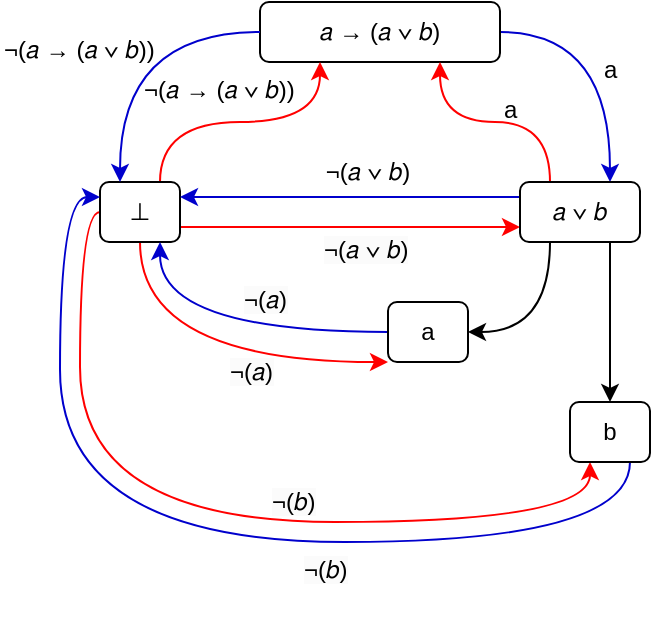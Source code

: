 <mxfile version="26.0.6">
  <diagram name="Page-1" id="xb1x8g2PjKU-hLGdabT4">
    <mxGraphModel dx="724" dy="360" grid="0" gridSize="10" guides="1" tooltips="1" connect="1" arrows="1" fold="1" page="1" pageScale="1" pageWidth="827" pageHeight="1169" math="0" shadow="0">
      <root>
        <mxCell id="0" />
        <mxCell id="1" parent="0" />
        <mxCell id="IyBeB_psikn_7_9F4oAx-8" style="edgeStyle=orthogonalEdgeStyle;rounded=0;orthogonalLoop=1;jettySize=auto;html=1;entryX=0.75;entryY=0;entryDx=0;entryDy=0;curved=1;exitX=1;exitY=0.5;exitDx=0;exitDy=0;fillColor=#dae8fc;strokeColor=#0000CC;fontColor=#0000CC;" edge="1" parent="1" source="IyBeB_psikn_7_9F4oAx-1" target="IyBeB_psikn_7_9F4oAx-3">
          <mxGeometry relative="1" as="geometry" />
        </mxCell>
        <mxCell id="IyBeB_psikn_7_9F4oAx-1" value="𝑎 → (𝑎 ∨ 𝑏)" style="rounded=1;whiteSpace=wrap;html=1;" vertex="1" parent="1">
          <mxGeometry x="330" y="130" width="120" height="30" as="geometry" />
        </mxCell>
        <mxCell id="IyBeB_psikn_7_9F4oAx-10" style="edgeStyle=orthogonalEdgeStyle;rounded=0;orthogonalLoop=1;jettySize=auto;html=1;exitX=0.75;exitY=0;exitDx=0;exitDy=0;entryX=0.25;entryY=1;entryDx=0;entryDy=0;curved=1;fillColor=#e51400;strokeColor=light-dark(#ff0000, #ffacac);" edge="1" parent="1" source="IyBeB_psikn_7_9F4oAx-2" target="IyBeB_psikn_7_9F4oAx-1">
          <mxGeometry relative="1" as="geometry" />
        </mxCell>
        <mxCell id="IyBeB_psikn_7_9F4oAx-16" style="edgeStyle=orthogonalEdgeStyle;rounded=0;orthogonalLoop=1;jettySize=auto;html=1;exitX=1;exitY=0.75;exitDx=0;exitDy=0;entryX=0;entryY=0.75;entryDx=0;entryDy=0;strokeColor=light-dark(#ff0000, #ededed);" edge="1" parent="1" source="IyBeB_psikn_7_9F4oAx-2" target="IyBeB_psikn_7_9F4oAx-3">
          <mxGeometry relative="1" as="geometry" />
        </mxCell>
        <mxCell id="IyBeB_psikn_7_9F4oAx-18" style="edgeStyle=orthogonalEdgeStyle;rounded=0;orthogonalLoop=1;jettySize=auto;html=1;exitX=0.5;exitY=1;exitDx=0;exitDy=0;entryX=0;entryY=1;entryDx=0;entryDy=0;curved=1;strokeColor=#FF0000;" edge="1" parent="1" source="IyBeB_psikn_7_9F4oAx-2" target="IyBeB_psikn_7_9F4oAx-4">
          <mxGeometry relative="1" as="geometry">
            <Array as="points">
              <mxPoint x="270" y="310" />
            </Array>
          </mxGeometry>
        </mxCell>
        <mxCell id="IyBeB_psikn_7_9F4oAx-49" style="edgeStyle=orthogonalEdgeStyle;rounded=0;orthogonalLoop=1;jettySize=auto;html=1;exitX=0;exitY=0.5;exitDx=0;exitDy=0;entryX=0.25;entryY=1;entryDx=0;entryDy=0;curved=1;strokeColor=#FF0000;" edge="1" parent="1" source="IyBeB_psikn_7_9F4oAx-2" target="IyBeB_psikn_7_9F4oAx-5">
          <mxGeometry relative="1" as="geometry">
            <Array as="points">
              <mxPoint x="240" y="235" />
              <mxPoint x="240" y="390" />
              <mxPoint x="495" y="390" />
            </Array>
          </mxGeometry>
        </mxCell>
        <mxCell id="IyBeB_psikn_7_9F4oAx-2" value="⊥" style="rounded=1;whiteSpace=wrap;html=1;" vertex="1" parent="1">
          <mxGeometry x="250" y="220" width="40" height="30" as="geometry" />
        </mxCell>
        <mxCell id="IyBeB_psikn_7_9F4oAx-12" style="edgeStyle=orthogonalEdgeStyle;rounded=0;orthogonalLoop=1;jettySize=auto;html=1;exitX=0.25;exitY=0;exitDx=0;exitDy=0;entryX=0.75;entryY=1;entryDx=0;entryDy=0;curved=1;strokeColor=light-dark(#ff0000, #ededed);" edge="1" parent="1" source="IyBeB_psikn_7_9F4oAx-3" target="IyBeB_psikn_7_9F4oAx-1">
          <mxGeometry relative="1" as="geometry" />
        </mxCell>
        <mxCell id="IyBeB_psikn_7_9F4oAx-13" style="edgeStyle=orthogonalEdgeStyle;rounded=0;orthogonalLoop=1;jettySize=auto;html=1;exitX=0.25;exitY=1;exitDx=0;exitDy=0;curved=1;entryX=1;entryY=0.5;entryDx=0;entryDy=0;" edge="1" parent="1" source="IyBeB_psikn_7_9F4oAx-3" target="IyBeB_psikn_7_9F4oAx-4">
          <mxGeometry relative="1" as="geometry" />
        </mxCell>
        <mxCell id="IyBeB_psikn_7_9F4oAx-14" style="rounded=0;orthogonalLoop=1;jettySize=auto;html=1;exitX=0.75;exitY=1;exitDx=0;exitDy=0;entryX=0.5;entryY=0;entryDx=0;entryDy=0;" edge="1" parent="1" source="IyBeB_psikn_7_9F4oAx-3" target="IyBeB_psikn_7_9F4oAx-5">
          <mxGeometry relative="1" as="geometry" />
        </mxCell>
        <mxCell id="IyBeB_psikn_7_9F4oAx-15" style="edgeStyle=orthogonalEdgeStyle;rounded=0;orthogonalLoop=1;jettySize=auto;html=1;exitX=0;exitY=0.25;exitDx=0;exitDy=0;entryX=1;entryY=0.25;entryDx=0;entryDy=0;strokeColor=#0000CC;" edge="1" parent="1" source="IyBeB_psikn_7_9F4oAx-3" target="IyBeB_psikn_7_9F4oAx-2">
          <mxGeometry relative="1" as="geometry" />
        </mxCell>
        <mxCell id="IyBeB_psikn_7_9F4oAx-3" value="𝑎 ∨ 𝑏" style="rounded=1;whiteSpace=wrap;html=1;" vertex="1" parent="1">
          <mxGeometry x="460" y="220" width="60" height="30" as="geometry" />
        </mxCell>
        <mxCell id="IyBeB_psikn_7_9F4oAx-17" style="edgeStyle=orthogonalEdgeStyle;rounded=0;orthogonalLoop=1;jettySize=auto;html=1;exitX=0;exitY=0.5;exitDx=0;exitDy=0;entryX=0.75;entryY=1;entryDx=0;entryDy=0;curved=1;fillColor=#dae8fc;strokeColor=#0000CC;" edge="1" parent="1" source="IyBeB_psikn_7_9F4oAx-4" target="IyBeB_psikn_7_9F4oAx-2">
          <mxGeometry relative="1" as="geometry" />
        </mxCell>
        <mxCell id="IyBeB_psikn_7_9F4oAx-4" value="a" style="rounded=1;whiteSpace=wrap;html=1;" vertex="1" parent="1">
          <mxGeometry x="394" y="280" width="40" height="30" as="geometry" />
        </mxCell>
        <mxCell id="IyBeB_psikn_7_9F4oAx-50" style="edgeStyle=orthogonalEdgeStyle;rounded=0;orthogonalLoop=1;jettySize=auto;html=1;exitX=0.75;exitY=1;exitDx=0;exitDy=0;entryX=0;entryY=0.25;entryDx=0;entryDy=0;curved=1;fillColor=#dae8fc;strokeColor=#0000CC;" edge="1" parent="1" source="IyBeB_psikn_7_9F4oAx-5" target="IyBeB_psikn_7_9F4oAx-2">
          <mxGeometry relative="1" as="geometry">
            <Array as="points">
              <mxPoint x="515" y="400" />
              <mxPoint x="230" y="400" />
              <mxPoint x="230" y="228" />
            </Array>
          </mxGeometry>
        </mxCell>
        <mxCell id="IyBeB_psikn_7_9F4oAx-5" value="b" style="rounded=1;whiteSpace=wrap;html=1;" vertex="1" parent="1">
          <mxGeometry x="485" y="330" width="40" height="30" as="geometry" />
        </mxCell>
        <mxCell id="IyBeB_psikn_7_9F4oAx-11" style="edgeStyle=orthogonalEdgeStyle;rounded=0;orthogonalLoop=1;jettySize=auto;html=1;entryX=0.25;entryY=0;entryDx=0;entryDy=0;curved=1;strokeColor=#0000CC;" edge="1" parent="1" source="IyBeB_psikn_7_9F4oAx-1" target="IyBeB_psikn_7_9F4oAx-2">
          <mxGeometry relative="1" as="geometry">
            <Array as="points">
              <mxPoint x="260" y="145" />
            </Array>
          </mxGeometry>
        </mxCell>
        <mxCell id="IyBeB_psikn_7_9F4oAx-34" value="&lt;font style=&quot;&quot;&gt;¬(𝑎 ∨ 𝑏)&lt;/font&gt;" style="text;html=1;align=center;verticalAlign=middle;whiteSpace=wrap;rounded=0;fontColor=#000000;" vertex="1" parent="1">
          <mxGeometry x="354" y="200" width="60" height="30" as="geometry" />
        </mxCell>
        <mxCell id="IyBeB_psikn_7_9F4oAx-35" value="&lt;span style=&quot;font-family: Helvetica; font-size: 12px; font-style: normal; font-variant-ligatures: normal; font-variant-caps: normal; font-weight: 400; letter-spacing: normal; orphans: 2; text-align: center; text-indent: 0px; text-transform: none; widows: 2; word-spacing: 0px; -webkit-text-stroke-width: 0px; white-space: normal; background-color: rgb(251, 251, 251); text-decoration-thickness: initial; text-decoration-style: initial; text-decoration-color: initial; float: none; display: inline !important;&quot;&gt;&lt;font style=&quot;&quot;&gt;¬(𝑎 ∨ 𝑏)&lt;/font&gt;&lt;/span&gt;" style="text;whiteSpace=wrap;html=1;fontColor=#000000;" vertex="1" parent="1">
          <mxGeometry x="360" y="240" width="80" height="40" as="geometry" />
        </mxCell>
        <mxCell id="IyBeB_psikn_7_9F4oAx-36" value="&lt;div style=&quot;text-align: center;&quot;&gt;&lt;span style=&quot;background-color: transparent;&quot;&gt;&lt;font style=&quot;&quot;&gt;a&lt;/font&gt;&lt;/span&gt;&lt;/div&gt;" style="text;whiteSpace=wrap;html=1;fontColor=#000000;" vertex="1" parent="1">
          <mxGeometry x="500" y="150" width="30" height="30" as="geometry" />
        </mxCell>
        <mxCell id="IyBeB_psikn_7_9F4oAx-37" value="&lt;div style=&quot;text-align: center;&quot;&gt;&lt;span style=&quot;background-color: transparent;&quot;&gt;a&lt;/span&gt;&lt;/div&gt;" style="text;whiteSpace=wrap;html=1;fillColor=none;fontColor=#000000;" vertex="1" parent="1">
          <mxGeometry x="450" y="170" width="30" height="30" as="geometry" />
        </mxCell>
        <mxCell id="IyBeB_psikn_7_9F4oAx-38" value="&lt;div style=&quot;text-align: center;&quot;&gt;&lt;font style=&quot;&quot;&gt;&lt;span style=&quot;background-color: transparent;&quot;&gt;¬&lt;/span&gt;&lt;span style=&quot;background-color: transparent;&quot;&gt;(&lt;/span&gt;&lt;span style=&quot;background-color: transparent;&quot;&gt;𝑎 → (𝑎 ∨ 𝑏)&lt;/span&gt;&lt;span style=&quot;background-color: transparent;&quot;&gt;)&lt;/span&gt;&lt;/font&gt;&lt;/div&gt;" style="text;whiteSpace=wrap;html=1;fontColor=#000000;" vertex="1" parent="1">
          <mxGeometry x="200" y="140" width="90" height="30" as="geometry" />
        </mxCell>
        <mxCell id="IyBeB_psikn_7_9F4oAx-39" value="&lt;div style=&quot;text-align: center;&quot;&gt;&lt;font style=&quot;&quot;&gt;&lt;span style=&quot;background-color: transparent;&quot;&gt;¬&lt;/span&gt;&lt;span style=&quot;background-color: transparent;&quot;&gt;(&lt;/span&gt;&lt;span style=&quot;background-color: transparent;&quot;&gt;𝑎 → (𝑎 ∨ 𝑏)&lt;/span&gt;&lt;span style=&quot;background-color: transparent;&quot;&gt;)&lt;/span&gt;&lt;/font&gt;&lt;/div&gt;" style="text;whiteSpace=wrap;html=1;fontColor=#000000;" vertex="1" parent="1">
          <mxGeometry x="270" y="160" width="90" height="30" as="geometry" />
        </mxCell>
        <mxCell id="IyBeB_psikn_7_9F4oAx-40" value="&lt;span style=&quot;font-family: Helvetica; font-size: 12px; font-style: normal; font-variant-ligatures: normal; font-variant-caps: normal; font-weight: 400; letter-spacing: normal; orphans: 2; text-align: center; text-indent: 0px; text-transform: none; widows: 2; word-spacing: 0px; -webkit-text-stroke-width: 0px; white-space: normal; background-color: rgb(251, 251, 251); text-decoration-thickness: initial; text-decoration-style: initial; text-decoration-color: initial; float: none; display: inline !important;&quot;&gt;&lt;font style=&quot;&quot;&gt;¬(𝑎)&lt;/font&gt;&lt;/span&gt;" style="text;whiteSpace=wrap;html=1;fontColor=#000000;" vertex="1" parent="1">
          <mxGeometry x="320" y="265" width="80" height="40" as="geometry" />
        </mxCell>
        <mxCell id="IyBeB_psikn_7_9F4oAx-41" value="&lt;span style=&quot;font-family: Helvetica; font-size: 12px; font-style: normal; font-variant-ligatures: normal; font-variant-caps: normal; font-weight: 400; letter-spacing: normal; orphans: 2; text-align: center; text-indent: 0px; text-transform: none; widows: 2; word-spacing: 0px; -webkit-text-stroke-width: 0px; white-space: normal; background-color: rgb(251, 251, 251); text-decoration-thickness: initial; text-decoration-style: initial; text-decoration-color: initial; float: none; display: inline !important;&quot;&gt;&lt;font style=&quot;&quot;&gt;¬(𝑎)&lt;/font&gt;&lt;/span&gt;" style="text;whiteSpace=wrap;html=1;fontColor=#000000;" vertex="1" parent="1">
          <mxGeometry x="313" y="301" width="80" height="40" as="geometry" />
        </mxCell>
        <mxCell id="IyBeB_psikn_7_9F4oAx-46" value="&lt;span style=&quot;font-family: Helvetica; font-size: 12px; font-style: normal; font-variant-ligatures: normal; font-variant-caps: normal; font-weight: 400; letter-spacing: normal; orphans: 2; text-align: center; text-indent: 0px; text-transform: none; widows: 2; word-spacing: 0px; -webkit-text-stroke-width: 0px; white-space: normal; background-color: rgb(251, 251, 251); text-decoration-thickness: initial; text-decoration-style: initial; text-decoration-color: initial; float: none; display: inline !important;&quot;&gt;&lt;font style=&quot;&quot;&gt;¬(𝑏)&lt;/font&gt;&lt;/span&gt;" style="text;whiteSpace=wrap;html=1;fontColor=#000000;" vertex="1" parent="1">
          <mxGeometry x="334" y="366" width="80" height="40" as="geometry" />
        </mxCell>
        <mxCell id="IyBeB_psikn_7_9F4oAx-51" value="&lt;span style=&quot;font-family: Helvetica; font-size: 12px; font-style: normal; font-variant-ligatures: normal; font-variant-caps: normal; font-weight: 400; letter-spacing: normal; orphans: 2; text-align: center; text-indent: 0px; text-transform: none; widows: 2; word-spacing: 0px; -webkit-text-stroke-width: 0px; white-space: normal; background-color: rgb(251, 251, 251); text-decoration-thickness: initial; text-decoration-style: initial; text-decoration-color: initial; float: none; display: inline !important;&quot;&gt;&lt;font style=&quot;&quot;&gt;¬(𝑏)&lt;/font&gt;&lt;/span&gt;" style="text;whiteSpace=wrap;html=1;fontColor=#000000;" vertex="1" parent="1">
          <mxGeometry x="350" y="400" width="80" height="40" as="geometry" />
        </mxCell>
      </root>
    </mxGraphModel>
  </diagram>
</mxfile>
